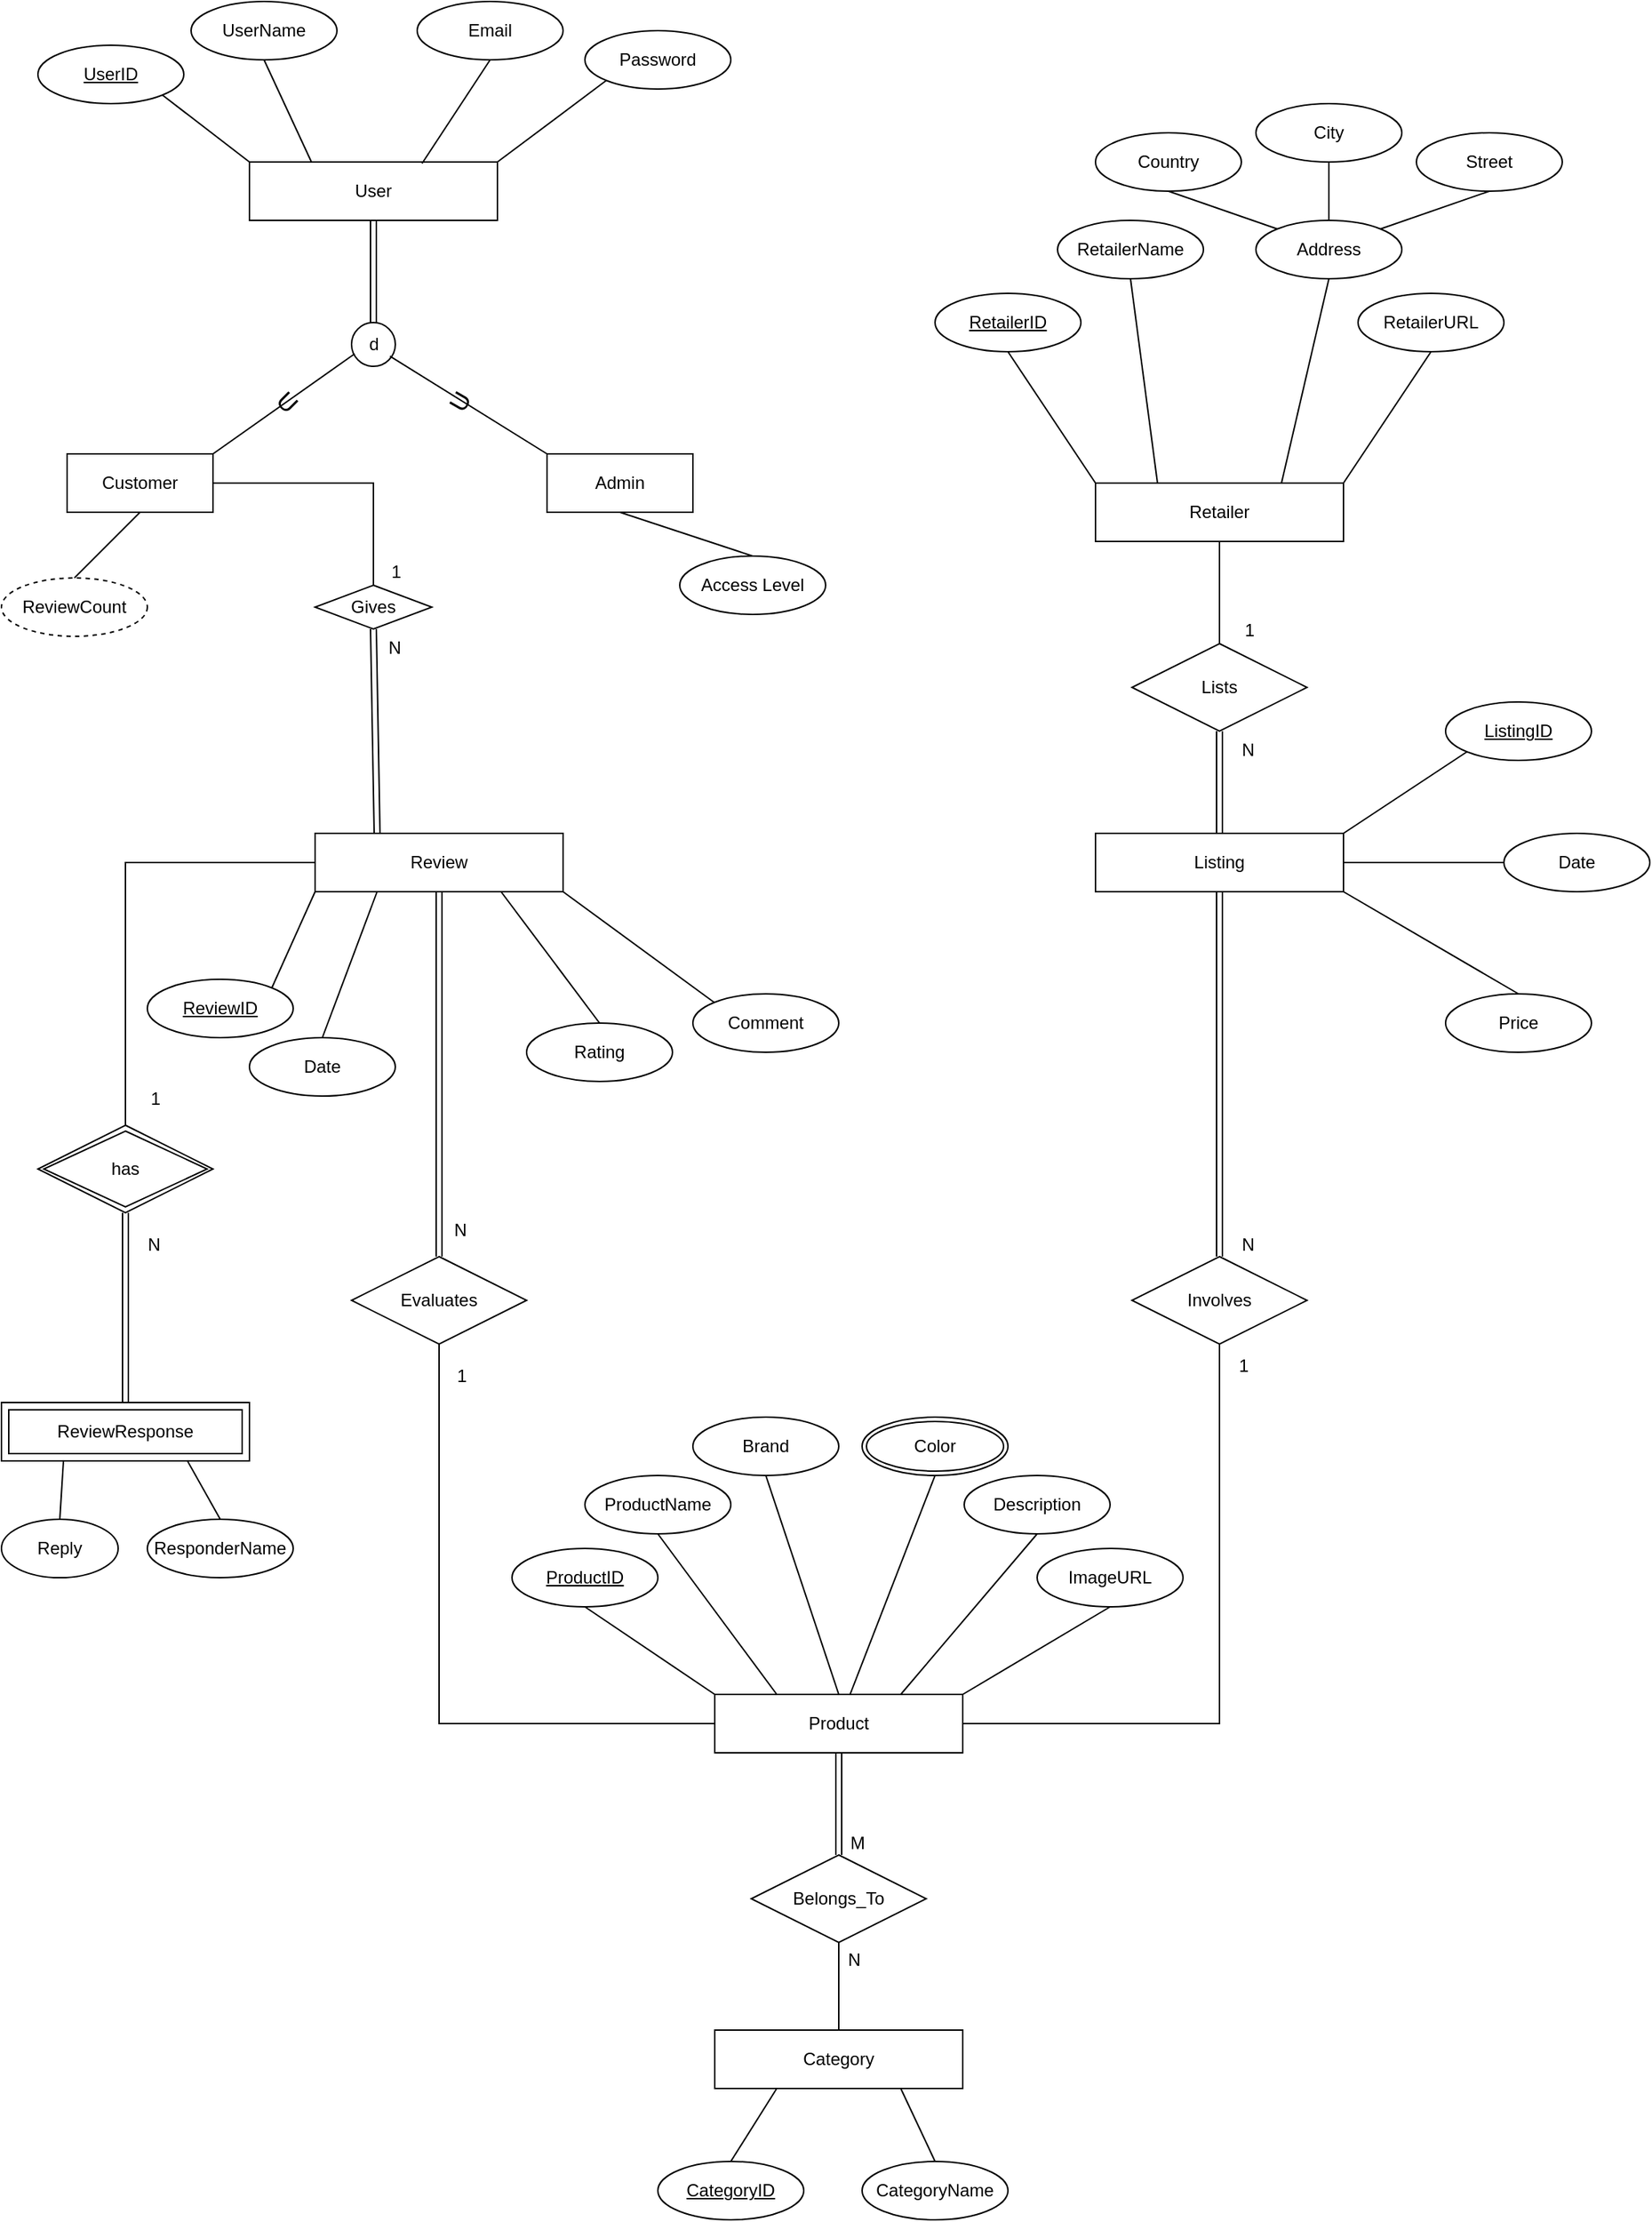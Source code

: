 <mxfile version="27.0.5">
  <diagram id="R2lEEEUBdFMjLlhIrx00" name="Page-1">
    <mxGraphModel dx="2222" dy="1544" grid="1" gridSize="10" guides="1" tooltips="1" connect="1" arrows="1" fold="1" page="1" pageScale="1" pageWidth="1169" pageHeight="1654" math="0" shadow="0" extFonts="Permanent Marker^https://fonts.googleapis.com/css?family=Permanent+Marker">
      <root>
        <mxCell id="0" />
        <mxCell id="1" parent="0" />
        <mxCell id="w_d4atK8ewcJzKEfcD4E-1" value="User" style="whiteSpace=wrap;html=1;align=center;" parent="1" vertex="1">
          <mxGeometry x="180" y="130" width="170" height="40" as="geometry" />
        </mxCell>
        <mxCell id="w_d4atK8ewcJzKEfcD4E-2" value="UserID" style="ellipse;whiteSpace=wrap;html=1;align=center;fontStyle=4;" parent="1" vertex="1">
          <mxGeometry x="35" y="50" width="100" height="40" as="geometry" />
        </mxCell>
        <mxCell id="w_d4atK8ewcJzKEfcD4E-3" value="" style="endArrow=none;html=1;rounded=0;exitX=1;exitY=1;exitDx=0;exitDy=0;entryX=0;entryY=0;entryDx=0;entryDy=0;" parent="1" source="w_d4atK8ewcJzKEfcD4E-2" target="w_d4atK8ewcJzKEfcD4E-1" edge="1">
          <mxGeometry relative="1" as="geometry">
            <mxPoint x="130" y="320" as="sourcePoint" />
            <mxPoint x="290" y="320" as="targetPoint" />
          </mxGeometry>
        </mxCell>
        <mxCell id="w_d4atK8ewcJzKEfcD4E-4" value="UserName" style="ellipse;whiteSpace=wrap;html=1;align=center;" parent="1" vertex="1">
          <mxGeometry x="140" y="20" width="100" height="40" as="geometry" />
        </mxCell>
        <mxCell id="w_d4atK8ewcJzKEfcD4E-5" value="Email" style="ellipse;whiteSpace=wrap;html=1;align=center;" parent="1" vertex="1">
          <mxGeometry x="295" y="20" width="100" height="40" as="geometry" />
        </mxCell>
        <mxCell id="w_d4atK8ewcJzKEfcD4E-7" value="Password" style="ellipse;whiteSpace=wrap;html=1;align=center;" parent="1" vertex="1">
          <mxGeometry x="410" y="40" width="100" height="40" as="geometry" />
        </mxCell>
        <mxCell id="w_d4atK8ewcJzKEfcD4E-9" value="" style="endArrow=none;html=1;rounded=0;exitX=0.5;exitY=1;exitDx=0;exitDy=0;entryX=0.25;entryY=0;entryDx=0;entryDy=0;" parent="1" source="w_d4atK8ewcJzKEfcD4E-4" target="w_d4atK8ewcJzKEfcD4E-1" edge="1">
          <mxGeometry relative="1" as="geometry">
            <mxPoint x="270" y="300" as="sourcePoint" />
            <mxPoint x="430" y="300" as="targetPoint" />
          </mxGeometry>
        </mxCell>
        <mxCell id="w_d4atK8ewcJzKEfcD4E-10" value="" style="endArrow=none;html=1;rounded=0;exitX=0.5;exitY=1;exitDx=0;exitDy=0;entryX=0.696;entryY=0.025;entryDx=0;entryDy=0;entryPerimeter=0;" parent="1" source="w_d4atK8ewcJzKEfcD4E-5" target="w_d4atK8ewcJzKEfcD4E-1" edge="1">
          <mxGeometry relative="1" as="geometry">
            <mxPoint x="260" y="260" as="sourcePoint" />
            <mxPoint x="290" y="350" as="targetPoint" />
          </mxGeometry>
        </mxCell>
        <mxCell id="w_d4atK8ewcJzKEfcD4E-11" value="" style="endArrow=none;html=1;rounded=0;exitX=1;exitY=0;exitDx=0;exitDy=0;entryX=0;entryY=1;entryDx=0;entryDy=0;" parent="1" source="w_d4atK8ewcJzKEfcD4E-1" target="w_d4atK8ewcJzKEfcD4E-7" edge="1">
          <mxGeometry relative="1" as="geometry">
            <mxPoint x="370" y="320" as="sourcePoint" />
            <mxPoint x="530" y="320" as="targetPoint" />
          </mxGeometry>
        </mxCell>
        <mxCell id="w_d4atK8ewcJzKEfcD4E-14" value="Review" style="whiteSpace=wrap;html=1;align=center;" parent="1" vertex="1">
          <mxGeometry x="225" y="590" width="170" height="40" as="geometry" />
        </mxCell>
        <mxCell id="w_d4atK8ewcJzKEfcD4E-18" value="ReviewID" style="ellipse;whiteSpace=wrap;html=1;align=center;fontStyle=4;" parent="1" vertex="1">
          <mxGeometry x="110" y="690" width="100" height="40" as="geometry" />
        </mxCell>
        <mxCell id="w_d4atK8ewcJzKEfcD4E-19" value="Date" style="ellipse;whiteSpace=wrap;html=1;align=center;" parent="1" vertex="1">
          <mxGeometry x="180" y="730" width="100" height="40" as="geometry" />
        </mxCell>
        <mxCell id="w_d4atK8ewcJzKEfcD4E-22" value="Rating" style="ellipse;whiteSpace=wrap;html=1;align=center;" parent="1" vertex="1">
          <mxGeometry x="370" y="720" width="100" height="40" as="geometry" />
        </mxCell>
        <mxCell id="w_d4atK8ewcJzKEfcD4E-23" value="Comment" style="ellipse;whiteSpace=wrap;html=1;align=center;" parent="1" vertex="1">
          <mxGeometry x="484" y="700" width="100" height="40" as="geometry" />
        </mxCell>
        <mxCell id="w_d4atK8ewcJzKEfcD4E-24" value="" style="endArrow=none;html=1;rounded=0;exitX=1;exitY=0;exitDx=0;exitDy=0;entryX=0;entryY=1;entryDx=0;entryDy=0;" parent="1" source="w_d4atK8ewcJzKEfcD4E-18" target="w_d4atK8ewcJzKEfcD4E-14" edge="1">
          <mxGeometry relative="1" as="geometry">
            <mxPoint x="250" y="690" as="sourcePoint" />
            <mxPoint x="410" y="690" as="targetPoint" />
          </mxGeometry>
        </mxCell>
        <mxCell id="w_d4atK8ewcJzKEfcD4E-25" value="" style="endArrow=none;html=1;rounded=0;exitX=1;exitY=1;exitDx=0;exitDy=0;entryX=0;entryY=0;entryDx=0;entryDy=0;" parent="1" source="w_d4atK8ewcJzKEfcD4E-14" target="w_d4atK8ewcJzKEfcD4E-23" edge="1">
          <mxGeometry relative="1" as="geometry">
            <mxPoint x="280" y="670" as="sourcePoint" />
            <mxPoint x="440" y="670" as="targetPoint" />
          </mxGeometry>
        </mxCell>
        <mxCell id="w_d4atK8ewcJzKEfcD4E-26" value="" style="endArrow=none;html=1;rounded=0;exitX=0.75;exitY=1;exitDx=0;exitDy=0;entryX=0.5;entryY=0;entryDx=0;entryDy=0;" parent="1" source="w_d4atK8ewcJzKEfcD4E-14" target="w_d4atK8ewcJzKEfcD4E-22" edge="1">
          <mxGeometry relative="1" as="geometry">
            <mxPoint x="330" y="710" as="sourcePoint" />
            <mxPoint x="490" y="710" as="targetPoint" />
          </mxGeometry>
        </mxCell>
        <mxCell id="w_d4atK8ewcJzKEfcD4E-28" value="" style="endArrow=none;html=1;rounded=0;entryX=0.5;entryY=0;entryDx=0;entryDy=0;exitX=0.25;exitY=1;exitDx=0;exitDy=0;" parent="1" source="w_d4atK8ewcJzKEfcD4E-14" target="w_d4atK8ewcJzKEfcD4E-19" edge="1">
          <mxGeometry relative="1" as="geometry">
            <mxPoint x="290" y="640" as="sourcePoint" />
            <mxPoint x="430" y="720" as="targetPoint" />
          </mxGeometry>
        </mxCell>
        <mxCell id="w_d4atK8ewcJzKEfcD4E-30" value="Gives" style="shape=rhombus;perimeter=rhombusPerimeter;whiteSpace=wrap;html=1;align=center;" parent="1" vertex="1">
          <mxGeometry x="225" y="420" width="80" height="30" as="geometry" />
        </mxCell>
        <mxCell id="w_d4atK8ewcJzKEfcD4E-33" value="" style="shape=link;html=1;rounded=0;entryX=0.5;entryY=1;entryDx=0;entryDy=0;exitX=0.25;exitY=0;exitDx=0;exitDy=0;" parent="1" source="w_d4atK8ewcJzKEfcD4E-14" target="w_d4atK8ewcJzKEfcD4E-30" edge="1">
          <mxGeometry relative="1" as="geometry">
            <mxPoint x="410" y="620" as="sourcePoint" />
            <mxPoint x="450" y="560" as="targetPoint" />
          </mxGeometry>
        </mxCell>
        <mxCell id="w_d4atK8ewcJzKEfcD4E-34" value="N" style="resizable=0;html=1;whiteSpace=wrap;align=right;verticalAlign=bottom;" parent="w_d4atK8ewcJzKEfcD4E-33" connectable="0" vertex="1">
          <mxGeometry x="1" relative="1" as="geometry">
            <mxPoint x="20" y="21" as="offset" />
          </mxGeometry>
        </mxCell>
        <mxCell id="w_d4atK8ewcJzKEfcD4E-36" value="" style="endArrow=none;html=1;rounded=0;exitX=1;exitY=0.5;exitDx=0;exitDy=0;entryX=0.5;entryY=0;entryDx=0;entryDy=0;" parent="1" source="hi2W7U0pDUYVt8OGDFDb-31" target="w_d4atK8ewcJzKEfcD4E-30" edge="1">
          <mxGeometry relative="1" as="geometry">
            <mxPoint x="310" y="440" as="sourcePoint" />
            <mxPoint x="330" y="360" as="targetPoint" />
            <Array as="points">
              <mxPoint x="265" y="350" />
            </Array>
          </mxGeometry>
        </mxCell>
        <mxCell id="w_d4atK8ewcJzKEfcD4E-37" value="1" style="resizable=0;html=1;whiteSpace=wrap;align=right;verticalAlign=bottom;" parent="w_d4atK8ewcJzKEfcD4E-36" connectable="0" vertex="1">
          <mxGeometry x="1" relative="1" as="geometry">
            <mxPoint x="20" y="-1" as="offset" />
          </mxGeometry>
        </mxCell>
        <mxCell id="w_d4atK8ewcJzKEfcD4E-38" value="Retailer" style="whiteSpace=wrap;html=1;align=center;" parent="1" vertex="1">
          <mxGeometry x="760" y="350" width="170" height="40" as="geometry" />
        </mxCell>
        <mxCell id="w_d4atK8ewcJzKEfcD4E-39" value="RetailerName" style="ellipse;whiteSpace=wrap;html=1;align=center;" parent="1" vertex="1">
          <mxGeometry x="734" y="170" width="100" height="40" as="geometry" />
        </mxCell>
        <mxCell id="w_d4atK8ewcJzKEfcD4E-40" value="RetailerID" style="ellipse;whiteSpace=wrap;html=1;align=center;fontStyle=4;" parent="1" vertex="1">
          <mxGeometry x="650" y="220" width="100" height="40" as="geometry" />
        </mxCell>
        <mxCell id="w_d4atK8ewcJzKEfcD4E-41" value="Address" style="ellipse;whiteSpace=wrap;html=1;align=center;" parent="1" vertex="1">
          <mxGeometry x="870" y="170" width="100" height="40" as="geometry" />
        </mxCell>
        <mxCell id="w_d4atK8ewcJzKEfcD4E-42" value="RetailerURL" style="ellipse;whiteSpace=wrap;html=1;align=center;" parent="1" vertex="1">
          <mxGeometry x="940" y="220" width="100" height="40" as="geometry" />
        </mxCell>
        <mxCell id="w_d4atK8ewcJzKEfcD4E-43" value="" style="endArrow=none;html=1;rounded=0;exitX=0.5;exitY=1;exitDx=0;exitDy=0;entryX=0;entryY=0;entryDx=0;entryDy=0;" parent="1" source="w_d4atK8ewcJzKEfcD4E-40" target="w_d4atK8ewcJzKEfcD4E-38" edge="1">
          <mxGeometry relative="1" as="geometry">
            <mxPoint x="660" y="360" as="sourcePoint" />
            <mxPoint x="820" y="360" as="targetPoint" />
          </mxGeometry>
        </mxCell>
        <mxCell id="w_d4atK8ewcJzKEfcD4E-44" value="" style="endArrow=none;html=1;rounded=0;exitX=0.5;exitY=1;exitDx=0;exitDy=0;entryX=0.25;entryY=0;entryDx=0;entryDy=0;" parent="1" source="w_d4atK8ewcJzKEfcD4E-39" target="w_d4atK8ewcJzKEfcD4E-38" edge="1">
          <mxGeometry relative="1" as="geometry">
            <mxPoint x="660" y="410" as="sourcePoint" />
            <mxPoint x="820" y="410" as="targetPoint" />
          </mxGeometry>
        </mxCell>
        <mxCell id="w_d4atK8ewcJzKEfcD4E-45" value="" style="endArrow=none;html=1;rounded=0;exitX=0.5;exitY=1;exitDx=0;exitDy=0;entryX=0.75;entryY=0;entryDx=0;entryDy=0;" parent="1" source="w_d4atK8ewcJzKEfcD4E-41" target="w_d4atK8ewcJzKEfcD4E-38" edge="1">
          <mxGeometry relative="1" as="geometry">
            <mxPoint x="800" y="440" as="sourcePoint" />
            <mxPoint x="960" y="440" as="targetPoint" />
          </mxGeometry>
        </mxCell>
        <mxCell id="w_d4atK8ewcJzKEfcD4E-46" value="" style="endArrow=none;html=1;rounded=0;exitX=1;exitY=0;exitDx=0;exitDy=0;entryX=0.5;entryY=1;entryDx=0;entryDy=0;" parent="1" source="w_d4atK8ewcJzKEfcD4E-38" target="w_d4atK8ewcJzKEfcD4E-42" edge="1">
          <mxGeometry relative="1" as="geometry">
            <mxPoint x="960" y="500" as="sourcePoint" />
            <mxPoint x="1120" y="500" as="targetPoint" />
          </mxGeometry>
        </mxCell>
        <mxCell id="w_d4atK8ewcJzKEfcD4E-48" value="Listing" style="whiteSpace=wrap;html=1;align=center;" parent="1" vertex="1">
          <mxGeometry x="760" y="590" width="170" height="40" as="geometry" />
        </mxCell>
        <mxCell id="w_d4atK8ewcJzKEfcD4E-49" value="ListingID" style="ellipse;whiteSpace=wrap;html=1;align=center;fontStyle=4;" parent="1" vertex="1">
          <mxGeometry x="1000" y="500" width="100" height="40" as="geometry" />
        </mxCell>
        <mxCell id="w_d4atK8ewcJzKEfcD4E-53" value="" style="endArrow=none;html=1;rounded=0;exitX=0;exitY=1;exitDx=0;exitDy=0;entryX=1;entryY=0;entryDx=0;entryDy=0;" parent="1" source="w_d4atK8ewcJzKEfcD4E-49" target="w_d4atK8ewcJzKEfcD4E-48" edge="1">
          <mxGeometry relative="1" as="geometry">
            <mxPoint x="750" y="640" as="sourcePoint" />
            <mxPoint x="910" y="640" as="targetPoint" />
          </mxGeometry>
        </mxCell>
        <mxCell id="w_d4atK8ewcJzKEfcD4E-55" value="" style="endArrow=none;html=1;rounded=0;exitX=1;exitY=1;exitDx=0;exitDy=0;entryX=0.5;entryY=0;entryDx=0;entryDy=0;" parent="1" source="w_d4atK8ewcJzKEfcD4E-48" target="w_d4atK8ewcJzKEfcD4E-57" edge="1">
          <mxGeometry relative="1" as="geometry">
            <mxPoint x="820" y="700" as="sourcePoint" />
            <mxPoint x="910" y="730" as="targetPoint" />
          </mxGeometry>
        </mxCell>
        <mxCell id="w_d4atK8ewcJzKEfcD4E-57" value="Price" style="ellipse;whiteSpace=wrap;html=1;align=center;" parent="1" vertex="1">
          <mxGeometry x="1000" y="700" width="100" height="40" as="geometry" />
        </mxCell>
        <mxCell id="w_d4atK8ewcJzKEfcD4E-58" value="Lists" style="shape=rhombus;perimeter=rhombusPerimeter;whiteSpace=wrap;html=1;align=center;" parent="1" vertex="1">
          <mxGeometry x="785" y="460" width="120" height="60" as="geometry" />
        </mxCell>
        <mxCell id="w_d4atK8ewcJzKEfcD4E-59" value="" style="shape=link;html=1;rounded=0;entryX=0.5;entryY=1;entryDx=0;entryDy=0;exitX=0.5;exitY=0;exitDx=0;exitDy=0;" parent="1" source="w_d4atK8ewcJzKEfcD4E-48" target="w_d4atK8ewcJzKEfcD4E-58" edge="1">
          <mxGeometry relative="1" as="geometry">
            <mxPoint x="780" y="560" as="sourcePoint" />
            <mxPoint x="940" y="560" as="targetPoint" />
          </mxGeometry>
        </mxCell>
        <mxCell id="w_d4atK8ewcJzKEfcD4E-60" value="N" style="resizable=0;html=1;whiteSpace=wrap;align=right;verticalAlign=bottom;" parent="w_d4atK8ewcJzKEfcD4E-59" connectable="0" vertex="1">
          <mxGeometry x="1" relative="1" as="geometry">
            <mxPoint x="25" y="21" as="offset" />
          </mxGeometry>
        </mxCell>
        <mxCell id="w_d4atK8ewcJzKEfcD4E-61" value="" style="endArrow=none;html=1;rounded=0;exitX=0.5;exitY=1;exitDx=0;exitDy=0;entryX=0.5;entryY=0;entryDx=0;entryDy=0;" parent="1" source="w_d4atK8ewcJzKEfcD4E-38" target="w_d4atK8ewcJzKEfcD4E-58" edge="1">
          <mxGeometry relative="1" as="geometry">
            <mxPoint x="870" y="440" as="sourcePoint" />
            <mxPoint x="1030" y="440" as="targetPoint" />
          </mxGeometry>
        </mxCell>
        <mxCell id="w_d4atK8ewcJzKEfcD4E-62" value="1" style="resizable=0;html=1;whiteSpace=wrap;align=right;verticalAlign=bottom;" parent="w_d4atK8ewcJzKEfcD4E-61" connectable="0" vertex="1">
          <mxGeometry x="1" relative="1" as="geometry">
            <mxPoint x="25" y="-1" as="offset" />
          </mxGeometry>
        </mxCell>
        <mxCell id="w_d4atK8ewcJzKEfcD4E-63" value="Date" style="ellipse;whiteSpace=wrap;html=1;align=center;" parent="1" vertex="1">
          <mxGeometry x="1040" y="590" width="100" height="40" as="geometry" />
        </mxCell>
        <mxCell id="w_d4atK8ewcJzKEfcD4E-64" value="" style="endArrow=none;html=1;rounded=0;entryX=0;entryY=0.5;entryDx=0;entryDy=0;exitX=1;exitY=0.5;exitDx=0;exitDy=0;" parent="1" source="w_d4atK8ewcJzKEfcD4E-48" target="w_d4atK8ewcJzKEfcD4E-63" edge="1">
          <mxGeometry relative="1" as="geometry">
            <mxPoint x="1050" y="640" as="sourcePoint" />
            <mxPoint x="930" y="860" as="targetPoint" />
          </mxGeometry>
        </mxCell>
        <mxCell id="w_d4atK8ewcJzKEfcD4E-66" value="Product" style="whiteSpace=wrap;html=1;align=center;" parent="1" vertex="1">
          <mxGeometry x="499" y="1180" width="170" height="40" as="geometry" />
        </mxCell>
        <mxCell id="w_d4atK8ewcJzKEfcD4E-67" value="ProductID" style="ellipse;whiteSpace=wrap;html=1;align=center;fontStyle=4;" parent="1" vertex="1">
          <mxGeometry x="360" y="1080" width="100" height="40" as="geometry" />
        </mxCell>
        <mxCell id="w_d4atK8ewcJzKEfcD4E-68" value="ProductName" style="ellipse;whiteSpace=wrap;html=1;align=center;" parent="1" vertex="1">
          <mxGeometry x="410" y="1030" width="100" height="40" as="geometry" />
        </mxCell>
        <mxCell id="w_d4atK8ewcJzKEfcD4E-69" value="Brand" style="ellipse;whiteSpace=wrap;html=1;align=center;" parent="1" vertex="1">
          <mxGeometry x="484" y="990" width="100" height="40" as="geometry" />
        </mxCell>
        <mxCell id="w_d4atK8ewcJzKEfcD4E-70" value="Description" style="ellipse;whiteSpace=wrap;html=1;align=center;" parent="1" vertex="1">
          <mxGeometry x="670" y="1030" width="100" height="40" as="geometry" />
        </mxCell>
        <mxCell id="w_d4atK8ewcJzKEfcD4E-71" value="ImageURL" style="ellipse;whiteSpace=wrap;html=1;align=center;" parent="1" vertex="1">
          <mxGeometry x="720" y="1080" width="100" height="40" as="geometry" />
        </mxCell>
        <mxCell id="w_d4atK8ewcJzKEfcD4E-72" value="" style="endArrow=none;html=1;rounded=0;exitX=0.5;exitY=1;exitDx=0;exitDy=0;entryX=0;entryY=0;entryDx=0;entryDy=0;" parent="1" source="w_d4atK8ewcJzKEfcD4E-67" target="w_d4atK8ewcJzKEfcD4E-66" edge="1">
          <mxGeometry relative="1" as="geometry">
            <mxPoint x="440" y="1140" as="sourcePoint" />
            <mxPoint x="600" y="1140" as="targetPoint" />
          </mxGeometry>
        </mxCell>
        <mxCell id="w_d4atK8ewcJzKEfcD4E-73" value="" style="endArrow=none;html=1;rounded=0;exitX=0.5;exitY=1;exitDx=0;exitDy=0;entryX=0.25;entryY=0;entryDx=0;entryDy=0;" parent="1" source="w_d4atK8ewcJzKEfcD4E-68" target="w_d4atK8ewcJzKEfcD4E-66" edge="1">
          <mxGeometry relative="1" as="geometry">
            <mxPoint x="510" y="1150" as="sourcePoint" />
            <mxPoint x="670" y="1150" as="targetPoint" />
          </mxGeometry>
        </mxCell>
        <mxCell id="w_d4atK8ewcJzKEfcD4E-74" value="" style="endArrow=none;html=1;rounded=0;exitX=0.5;exitY=1;exitDx=0;exitDy=0;entryX=0.5;entryY=0;entryDx=0;entryDy=0;" parent="1" source="w_d4atK8ewcJzKEfcD4E-69" target="w_d4atK8ewcJzKEfcD4E-66" edge="1">
          <mxGeometry relative="1" as="geometry">
            <mxPoint x="580" y="1120" as="sourcePoint" />
            <mxPoint x="740" y="1120" as="targetPoint" />
          </mxGeometry>
        </mxCell>
        <mxCell id="w_d4atK8ewcJzKEfcD4E-75" value="" style="endArrow=none;html=1;rounded=0;exitX=0.5;exitY=1;exitDx=0;exitDy=0;entryX=0.75;entryY=0;entryDx=0;entryDy=0;" parent="1" source="w_d4atK8ewcJzKEfcD4E-70" target="w_d4atK8ewcJzKEfcD4E-66" edge="1">
          <mxGeometry relative="1" as="geometry">
            <mxPoint x="720" y="1180" as="sourcePoint" />
            <mxPoint x="880" y="1180" as="targetPoint" />
          </mxGeometry>
        </mxCell>
        <mxCell id="w_d4atK8ewcJzKEfcD4E-76" value="" style="endArrow=none;html=1;rounded=0;exitX=0.5;exitY=1;exitDx=0;exitDy=0;entryX=1;entryY=0;entryDx=0;entryDy=0;" parent="1" source="w_d4atK8ewcJzKEfcD4E-71" target="w_d4atK8ewcJzKEfcD4E-66" edge="1">
          <mxGeometry relative="1" as="geometry">
            <mxPoint x="790" y="1180" as="sourcePoint" />
            <mxPoint x="950" y="1180" as="targetPoint" />
          </mxGeometry>
        </mxCell>
        <mxCell id="w_d4atK8ewcJzKEfcD4E-78" value="Involves" style="shape=rhombus;perimeter=rhombusPerimeter;whiteSpace=wrap;html=1;align=center;" parent="1" vertex="1">
          <mxGeometry x="785" y="880" width="120" height="60" as="geometry" />
        </mxCell>
        <mxCell id="w_d4atK8ewcJzKEfcD4E-79" value="Evaluates" style="shape=rhombus;perimeter=rhombusPerimeter;whiteSpace=wrap;html=1;align=center;" parent="1" vertex="1">
          <mxGeometry x="250" y="880" width="120" height="60" as="geometry" />
        </mxCell>
        <mxCell id="w_d4atK8ewcJzKEfcD4E-80" value="" style="endArrow=none;html=1;rounded=0;exitX=1;exitY=0.5;exitDx=0;exitDy=0;entryX=0.5;entryY=1;entryDx=0;entryDy=0;" parent="1" source="w_d4atK8ewcJzKEfcD4E-66" target="w_d4atK8ewcJzKEfcD4E-78" edge="1">
          <mxGeometry relative="1" as="geometry">
            <mxPoint x="685" y="1199.29" as="sourcePoint" />
            <mxPoint x="1010" y="1199" as="targetPoint" />
            <Array as="points">
              <mxPoint x="845" y="1200" />
            </Array>
          </mxGeometry>
        </mxCell>
        <mxCell id="w_d4atK8ewcJzKEfcD4E-81" value="1" style="resizable=0;html=1;whiteSpace=wrap;align=right;verticalAlign=bottom;" parent="1" connectable="0" vertex="1">
          <mxGeometry x="870" y="450" as="geometry">
            <mxPoint x="-4" y="513" as="offset" />
          </mxGeometry>
        </mxCell>
        <mxCell id="w_d4atK8ewcJzKEfcD4E-82" value="" style="shape=link;html=1;rounded=0;exitX=0.5;exitY=1;exitDx=0;exitDy=0;entryX=0.5;entryY=0;entryDx=0;entryDy=0;" parent="1" source="w_d4atK8ewcJzKEfcD4E-48" target="w_d4atK8ewcJzKEfcD4E-78" edge="1">
          <mxGeometry relative="1" as="geometry">
            <mxPoint x="940" y="950" as="sourcePoint" />
            <mxPoint x="880" y="800" as="targetPoint" />
          </mxGeometry>
        </mxCell>
        <mxCell id="w_d4atK8ewcJzKEfcD4E-83" value="N" style="resizable=0;html=1;whiteSpace=wrap;align=right;verticalAlign=bottom;" parent="w_d4atK8ewcJzKEfcD4E-82" connectable="0" vertex="1">
          <mxGeometry x="1" relative="1" as="geometry">
            <mxPoint x="25" as="offset" />
          </mxGeometry>
        </mxCell>
        <mxCell id="w_d4atK8ewcJzKEfcD4E-84" value="" style="endArrow=none;html=1;rounded=0;entryX=0;entryY=0.5;entryDx=0;entryDy=0;exitX=0.5;exitY=1;exitDx=0;exitDy=0;" parent="1" source="w_d4atK8ewcJzKEfcD4E-79" target="w_d4atK8ewcJzKEfcD4E-66" edge="1">
          <mxGeometry relative="1" as="geometry">
            <mxPoint x="170" y="1200" as="sourcePoint" />
            <mxPoint x="470" y="1200" as="targetPoint" />
            <Array as="points">
              <mxPoint x="310" y="1200" />
            </Array>
          </mxGeometry>
        </mxCell>
        <mxCell id="w_d4atK8ewcJzKEfcD4E-86" value="1" style="resizable=0;html=1;whiteSpace=wrap;align=right;verticalAlign=bottom;" parent="1" connectable="0" vertex="1">
          <mxGeometry x="330" y="970" as="geometry" />
        </mxCell>
        <mxCell id="w_d4atK8ewcJzKEfcD4E-87" value="" style="shape=link;html=1;rounded=0;exitX=0.5;exitY=1;exitDx=0;exitDy=0;entryX=0.5;entryY=0;entryDx=0;entryDy=0;" parent="1" source="w_d4atK8ewcJzKEfcD4E-14" target="w_d4atK8ewcJzKEfcD4E-79" edge="1">
          <mxGeometry relative="1" as="geometry">
            <mxPoint x="280" y="840" as="sourcePoint" />
            <mxPoint x="440" y="840" as="targetPoint" />
          </mxGeometry>
        </mxCell>
        <mxCell id="w_d4atK8ewcJzKEfcD4E-88" value="N" style="resizable=0;html=1;whiteSpace=wrap;align=right;verticalAlign=bottom;" parent="w_d4atK8ewcJzKEfcD4E-87" connectable="0" vertex="1">
          <mxGeometry x="1" relative="1" as="geometry">
            <mxPoint x="20" y="-10" as="offset" />
          </mxGeometry>
        </mxCell>
        <mxCell id="w_d4atK8ewcJzKEfcD4E-89" value="Category" style="whiteSpace=wrap;html=1;align=center;" parent="1" vertex="1">
          <mxGeometry x="499" y="1410" width="170" height="40" as="geometry" />
        </mxCell>
        <mxCell id="w_d4atK8ewcJzKEfcD4E-90" value="CategoryName" style="ellipse;whiteSpace=wrap;html=1;align=center;" parent="1" vertex="1">
          <mxGeometry x="600" y="1500" width="100" height="40" as="geometry" />
        </mxCell>
        <mxCell id="w_d4atK8ewcJzKEfcD4E-91" value="CategoryID" style="ellipse;whiteSpace=wrap;html=1;align=center;fontStyle=4;" parent="1" vertex="1">
          <mxGeometry x="460" y="1500" width="100" height="40" as="geometry" />
        </mxCell>
        <mxCell id="w_d4atK8ewcJzKEfcD4E-92" value="" style="endArrow=none;html=1;rounded=0;exitX=0.25;exitY=1;exitDx=0;exitDy=0;entryX=0.5;entryY=0;entryDx=0;entryDy=0;" parent="1" source="w_d4atK8ewcJzKEfcD4E-89" target="w_d4atK8ewcJzKEfcD4E-91" edge="1">
          <mxGeometry relative="1" as="geometry">
            <mxPoint x="350" y="1530" as="sourcePoint" />
            <mxPoint x="510" y="1530" as="targetPoint" />
          </mxGeometry>
        </mxCell>
        <mxCell id="w_d4atK8ewcJzKEfcD4E-93" value="" style="endArrow=none;html=1;rounded=0;exitX=0.5;exitY=0;exitDx=0;exitDy=0;entryX=0.75;entryY=1;entryDx=0;entryDy=0;" parent="1" source="w_d4atK8ewcJzKEfcD4E-90" target="w_d4atK8ewcJzKEfcD4E-89" edge="1">
          <mxGeometry relative="1" as="geometry">
            <mxPoint x="720" y="1460" as="sourcePoint" />
            <mxPoint x="880" y="1460" as="targetPoint" />
          </mxGeometry>
        </mxCell>
        <mxCell id="w_d4atK8ewcJzKEfcD4E-94" value="Belongs_To" style="shape=rhombus;perimeter=rhombusPerimeter;whiteSpace=wrap;html=1;align=center;" parent="1" vertex="1">
          <mxGeometry x="524" y="1290" width="120" height="60" as="geometry" />
        </mxCell>
        <mxCell id="w_d4atK8ewcJzKEfcD4E-96" value="" style="endArrow=none;html=1;rounded=0;exitX=0.5;exitY=0;exitDx=0;exitDy=0;entryX=0.5;entryY=1;entryDx=0;entryDy=0;" parent="1" source="w_d4atK8ewcJzKEfcD4E-89" target="w_d4atK8ewcJzKEfcD4E-94" edge="1">
          <mxGeometry relative="1" as="geometry">
            <mxPoint x="630" y="1380" as="sourcePoint" />
            <mxPoint x="790" y="1380" as="targetPoint" />
          </mxGeometry>
        </mxCell>
        <mxCell id="w_d4atK8ewcJzKEfcD4E-97" value="N" style="resizable=0;html=1;whiteSpace=wrap;align=right;verticalAlign=bottom;" parent="w_d4atK8ewcJzKEfcD4E-96" connectable="0" vertex="1">
          <mxGeometry x="1" relative="1" as="geometry">
            <mxPoint x="16" y="20" as="offset" />
          </mxGeometry>
        </mxCell>
        <mxCell id="w_d4atK8ewcJzKEfcD4E-98" value="" style="shape=link;html=1;rounded=0;entryX=0.5;entryY=1;entryDx=0;entryDy=0;exitX=0.5;exitY=0;exitDx=0;exitDy=0;" parent="1" source="w_d4atK8ewcJzKEfcD4E-94" target="w_d4atK8ewcJzKEfcD4E-66" edge="1">
          <mxGeometry relative="1" as="geometry">
            <mxPoint x="600" y="1270" as="sourcePoint" />
            <mxPoint x="760" y="1270" as="targetPoint" />
          </mxGeometry>
        </mxCell>
        <mxCell id="w_d4atK8ewcJzKEfcD4E-99" value="M" style="resizable=0;html=1;whiteSpace=wrap;align=left;verticalAlign=bottom;" parent="w_d4atK8ewcJzKEfcD4E-98" connectable="0" vertex="1">
          <mxGeometry x="-1" relative="1" as="geometry">
            <mxPoint x="6" as="offset" />
          </mxGeometry>
        </mxCell>
        <mxCell id="hi2W7U0pDUYVt8OGDFDb-1" value="Country" style="ellipse;whiteSpace=wrap;html=1;align=center;" parent="1" vertex="1">
          <mxGeometry x="760" y="110" width="100" height="40" as="geometry" />
        </mxCell>
        <mxCell id="hi2W7U0pDUYVt8OGDFDb-2" value="City" style="ellipse;whiteSpace=wrap;html=1;align=center;" parent="1" vertex="1">
          <mxGeometry x="870" y="90" width="100" height="40" as="geometry" />
        </mxCell>
        <mxCell id="hi2W7U0pDUYVt8OGDFDb-3" value="Street" style="ellipse;whiteSpace=wrap;html=1;align=center;" parent="1" vertex="1">
          <mxGeometry x="980" y="110" width="100" height="40" as="geometry" />
        </mxCell>
        <mxCell id="hi2W7U0pDUYVt8OGDFDb-4" value="" style="endArrow=none;html=1;rounded=0;exitX=0.5;exitY=1;exitDx=0;exitDy=0;entryX=0;entryY=0;entryDx=0;entryDy=0;" parent="1" source="hi2W7U0pDUYVt8OGDFDb-1" target="w_d4atK8ewcJzKEfcD4E-41" edge="1">
          <mxGeometry relative="1" as="geometry">
            <mxPoint x="850" y="150" as="sourcePoint" />
            <mxPoint x="1030" y="170" as="targetPoint" />
          </mxGeometry>
        </mxCell>
        <mxCell id="hi2W7U0pDUYVt8OGDFDb-5" value="" style="endArrow=none;html=1;rounded=0;exitX=0.5;exitY=1;exitDx=0;exitDy=0;entryX=0.5;entryY=0;entryDx=0;entryDy=0;" parent="1" source="hi2W7U0pDUYVt8OGDFDb-2" target="w_d4atK8ewcJzKEfcD4E-41" edge="1">
          <mxGeometry relative="1" as="geometry">
            <mxPoint x="920" y="160" as="sourcePoint" />
            <mxPoint x="1080" y="160" as="targetPoint" />
          </mxGeometry>
        </mxCell>
        <mxCell id="hi2W7U0pDUYVt8OGDFDb-7" value="" style="endArrow=none;html=1;rounded=0;exitX=0.5;exitY=1;exitDx=0;exitDy=0;entryX=1;entryY=0;entryDx=0;entryDy=0;" parent="1" source="hi2W7U0pDUYVt8OGDFDb-3" target="w_d4atK8ewcJzKEfcD4E-41" edge="1">
          <mxGeometry relative="1" as="geometry">
            <mxPoint x="1040" y="220" as="sourcePoint" />
            <mxPoint x="1200" y="220" as="targetPoint" />
          </mxGeometry>
        </mxCell>
        <mxCell id="hi2W7U0pDUYVt8OGDFDb-8" value="Color" style="ellipse;shape=doubleEllipse;margin=3;whiteSpace=wrap;html=1;align=center;" parent="1" vertex="1">
          <mxGeometry x="600" y="990" width="100" height="40" as="geometry" />
        </mxCell>
        <mxCell id="hi2W7U0pDUYVt8OGDFDb-9" value="" style="endArrow=none;html=1;rounded=0;entryX=0.5;entryY=1;entryDx=0;entryDy=0;" parent="1" source="w_d4atK8ewcJzKEfcD4E-66" target="hi2W7U0pDUYVt8OGDFDb-8" edge="1">
          <mxGeometry relative="1" as="geometry">
            <mxPoint x="720" y="1200" as="sourcePoint" />
            <mxPoint x="880" y="1200" as="targetPoint" />
          </mxGeometry>
        </mxCell>
        <mxCell id="hi2W7U0pDUYVt8OGDFDb-11" value="ReviewCount" style="ellipse;whiteSpace=wrap;html=1;align=center;dashed=1;" parent="1" vertex="1">
          <mxGeometry x="10" y="415" width="100" height="40" as="geometry" />
        </mxCell>
        <mxCell id="hi2W7U0pDUYVt8OGDFDb-12" value="" style="endArrow=none;html=1;rounded=0;entryX=0.5;entryY=1;entryDx=0;entryDy=0;exitX=0.5;exitY=0;exitDx=0;exitDy=0;" parent="1" source="hi2W7U0pDUYVt8OGDFDb-46" target="hi2W7U0pDUYVt8OGDFDb-32" edge="1">
          <mxGeometry relative="1" as="geometry">
            <mxPoint x="600" y="760" as="sourcePoint" />
            <mxPoint x="460" y="290" as="targetPoint" />
          </mxGeometry>
        </mxCell>
        <mxCell id="hi2W7U0pDUYVt8OGDFDb-13" value="ReviewResponse" style="shape=ext;margin=3;double=1;whiteSpace=wrap;html=1;align=center;" parent="1" vertex="1">
          <mxGeometry x="10" y="980" width="170" height="40" as="geometry" />
        </mxCell>
        <mxCell id="hi2W7U0pDUYVt8OGDFDb-14" value="Reply" style="ellipse;whiteSpace=wrap;html=1;align=center;" parent="1" vertex="1">
          <mxGeometry x="10" y="1060" width="80" height="40" as="geometry" />
        </mxCell>
        <mxCell id="hi2W7U0pDUYVt8OGDFDb-15" value="ResponderName" style="ellipse;whiteSpace=wrap;html=1;align=center;" parent="1" vertex="1">
          <mxGeometry x="110" y="1060" width="100" height="40" as="geometry" />
        </mxCell>
        <mxCell id="hi2W7U0pDUYVt8OGDFDb-17" value="has" style="shape=rhombus;double=1;perimeter=rhombusPerimeter;whiteSpace=wrap;html=1;align=center;" parent="1" vertex="1">
          <mxGeometry x="35" y="790" width="120" height="60" as="geometry" />
        </mxCell>
        <mxCell id="hi2W7U0pDUYVt8OGDFDb-18" value="" style="shape=link;html=1;rounded=0;exitX=0.5;exitY=0;exitDx=0;exitDy=0;entryX=0.5;entryY=1;entryDx=0;entryDy=0;" parent="1" source="hi2W7U0pDUYVt8OGDFDb-13" target="hi2W7U0pDUYVt8OGDFDb-17" edge="1">
          <mxGeometry relative="1" as="geometry">
            <mxPoint x="190.0" y="960" as="sourcePoint" />
            <mxPoint x="190" y="790" as="targetPoint" />
          </mxGeometry>
        </mxCell>
        <mxCell id="hi2W7U0pDUYVt8OGDFDb-19" value="N" style="resizable=0;html=1;whiteSpace=wrap;align=right;verticalAlign=bottom;" parent="hi2W7U0pDUYVt8OGDFDb-18" connectable="0" vertex="1">
          <mxGeometry x="1" relative="1" as="geometry">
            <mxPoint x="25" y="30" as="offset" />
          </mxGeometry>
        </mxCell>
        <mxCell id="hi2W7U0pDUYVt8OGDFDb-20" value="" style="endArrow=none;html=1;rounded=0;entryX=0.5;entryY=0;entryDx=0;entryDy=0;exitX=0;exitY=0.5;exitDx=0;exitDy=0;" parent="1" source="w_d4atK8ewcJzKEfcD4E-14" target="hi2W7U0pDUYVt8OGDFDb-17" edge="1">
          <mxGeometry relative="1" as="geometry">
            <mxPoint x="90" y="520" as="sourcePoint" />
            <mxPoint x="160" y="760" as="targetPoint" />
            <Array as="points">
              <mxPoint x="95" y="610" />
            </Array>
          </mxGeometry>
        </mxCell>
        <mxCell id="hi2W7U0pDUYVt8OGDFDb-21" value="1" style="resizable=0;html=1;whiteSpace=wrap;align=right;verticalAlign=bottom;" parent="hi2W7U0pDUYVt8OGDFDb-20" connectable="0" vertex="1">
          <mxGeometry x="1" relative="1" as="geometry">
            <mxPoint x="25" y="-10" as="offset" />
          </mxGeometry>
        </mxCell>
        <mxCell id="hi2W7U0pDUYVt8OGDFDb-22" value="" style="endArrow=none;html=1;rounded=0;exitX=0.25;exitY=1;exitDx=0;exitDy=0;entryX=0.5;entryY=0;entryDx=0;entryDy=0;" parent="1" source="hi2W7U0pDUYVt8OGDFDb-13" target="hi2W7U0pDUYVt8OGDFDb-14" edge="1">
          <mxGeometry relative="1" as="geometry">
            <mxPoint x="10" y="1150" as="sourcePoint" />
            <mxPoint x="170" y="1150" as="targetPoint" />
          </mxGeometry>
        </mxCell>
        <mxCell id="hi2W7U0pDUYVt8OGDFDb-23" value="" style="endArrow=none;html=1;rounded=0;exitX=0.75;exitY=1;exitDx=0;exitDy=0;entryX=0.5;entryY=0;entryDx=0;entryDy=0;" parent="1" source="hi2W7U0pDUYVt8OGDFDb-13" target="hi2W7U0pDUYVt8OGDFDb-15" edge="1">
          <mxGeometry relative="1" as="geometry">
            <mxPoint x="120" y="1170" as="sourcePoint" />
            <mxPoint x="280" y="1170" as="targetPoint" />
          </mxGeometry>
        </mxCell>
        <mxCell id="hi2W7U0pDUYVt8OGDFDb-27" value="" style="ellipse;whiteSpace=wrap;html=1;aspect=fixed;" parent="1" vertex="1">
          <mxGeometry x="250" y="240" width="30" height="30" as="geometry" />
        </mxCell>
        <mxCell id="hi2W7U0pDUYVt8OGDFDb-28" value="d" style="text;html=1;align=center;verticalAlign=middle;resizable=0;points=[];autosize=1;strokeColor=none;fillColor=none;strokeWidth=2;" parent="1" vertex="1">
          <mxGeometry x="250" y="240" width="30" height="30" as="geometry" />
        </mxCell>
        <mxCell id="hi2W7U0pDUYVt8OGDFDb-29" value="" style="shape=link;html=1;rounded=0;exitX=0.5;exitY=1;exitDx=0;exitDy=0;" parent="1" source="w_d4atK8ewcJzKEfcD4E-1" edge="1">
          <mxGeometry relative="1" as="geometry">
            <mxPoint x="352.5" y="340" as="sourcePoint" />
            <mxPoint x="265" y="240" as="targetPoint" />
          </mxGeometry>
        </mxCell>
        <mxCell id="hi2W7U0pDUYVt8OGDFDb-31" value="Customer" style="whiteSpace=wrap;html=1;align=center;" parent="1" vertex="1">
          <mxGeometry x="55" y="330" width="100" height="40" as="geometry" />
        </mxCell>
        <mxCell id="hi2W7U0pDUYVt8OGDFDb-32" value="Admin" style="whiteSpace=wrap;html=1;align=center;" parent="1" vertex="1">
          <mxGeometry x="384" y="330" width="100" height="40" as="geometry" />
        </mxCell>
        <mxCell id="hi2W7U0pDUYVt8OGDFDb-46" value="&lt;div&gt;Access Level&lt;/div&gt;" style="ellipse;whiteSpace=wrap;html=1;align=center;" parent="1" vertex="1">
          <mxGeometry x="475" y="400" width="100" height="40" as="geometry" />
        </mxCell>
        <mxCell id="hi2W7U0pDUYVt8OGDFDb-47" value="" style="endArrow=none;html=1;rounded=0;exitX=0.5;exitY=1;exitDx=0;exitDy=0;entryX=0.5;entryY=0;entryDx=0;entryDy=0;" parent="1" source="hi2W7U0pDUYVt8OGDFDb-31" target="hi2W7U0pDUYVt8OGDFDb-11" edge="1">
          <mxGeometry relative="1" as="geometry">
            <mxPoint x="520" y="770" as="sourcePoint" />
            <mxPoint x="510" y="810" as="targetPoint" />
          </mxGeometry>
        </mxCell>
        <mxCell id="-YchfsG8YXKT4G5nBoNb-11" value="" style="endArrow=none;html=1;rounded=0;exitX=0.878;exitY=0.769;exitDx=0;exitDy=0;exitPerimeter=0;entryX=0;entryY=0;entryDx=0;entryDy=0;" edge="1" parent="1" source="hi2W7U0pDUYVt8OGDFDb-28" target="hi2W7U0pDUYVt8OGDFDb-32">
          <mxGeometry relative="1" as="geometry">
            <mxPoint x="276" y="263" as="sourcePoint" />
            <mxPoint x="434" y="330" as="targetPoint" />
          </mxGeometry>
        </mxCell>
        <mxCell id="hi2W7U0pDUYVt8OGDFDb-42" value="&lt;font&gt;U&lt;/font&gt;" style="text;html=1;align=center;verticalAlign=middle;resizable=0;points=[];autosize=1;strokeColor=none;fillColor=none;fontSize=17;fontColor=default;rotation=-60;" parent="1" vertex="1">
          <mxGeometry x="305" y="280" width="40" height="30" as="geometry" />
        </mxCell>
        <mxCell id="-YchfsG8YXKT4G5nBoNb-17" value="" style="endArrow=none;html=1;rounded=0;exitX=0.068;exitY=0.717;exitDx=0;exitDy=0;exitPerimeter=0;entryX=1;entryY=0;entryDx=0;entryDy=0;" edge="1" parent="1" source="hi2W7U0pDUYVt8OGDFDb-28" target="hi2W7U0pDUYVt8OGDFDb-31">
          <mxGeometry relative="1" as="geometry">
            <mxPoint x="252" y="262" as="sourcePoint" />
            <mxPoint x="154.173" y="326.823" as="targetPoint" />
          </mxGeometry>
        </mxCell>
        <mxCell id="-YchfsG8YXKT4G5nBoNb-19" value="&lt;font&gt;U&lt;/font&gt;" style="text;html=1;align=center;verticalAlign=middle;resizable=0;points=[];autosize=1;strokeColor=none;fillColor=none;fontSize=17;fontColor=default;rotation=45;" vertex="1" parent="1">
          <mxGeometry x="185" y="280" width="40" height="30" as="geometry" />
        </mxCell>
      </root>
    </mxGraphModel>
  </diagram>
</mxfile>
